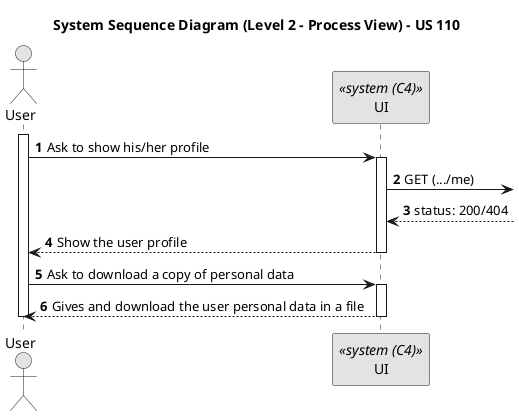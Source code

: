 @startuml
skinparam monochrome true
skinparam packageStyle rectangle
skinparam shadowing false

title System Sequence Diagram (Level 2 - Process View) - US 110
autonumber

Actor "User" as User
participant "UI" as UI <<system (C4)>>

activate User
    User -> UI : Ask to show his/her profile
    activate UI
        UI -> : GET (.../me)
        UI <-- : status: 200/404
        UI --> User : Show the user profile
    deactivate UI

    User -> UI : Ask to download a copy of personal data
    activate UI
        UI --> User : Gives and download the user personal data in a file
    deactivate UI
deactivate User

@enduml